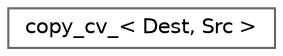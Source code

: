 digraph "Graphical Class Hierarchy"
{
 // LATEX_PDF_SIZE
  bgcolor="transparent";
  edge [fontname=Helvetica,fontsize=10,labelfontname=Helvetica,labelfontsize=10];
  node [fontname=Helvetica,fontsize=10,shape=box,height=0.2,width=0.4];
  rankdir="LR";
  Node0 [id="Node000000",label="copy_cv_\< Dest, Src \>",height=0.2,width=0.4,color="grey40", fillcolor="white", style="filled",URL="$structcopy__cv__.html",tooltip=" "];
}

